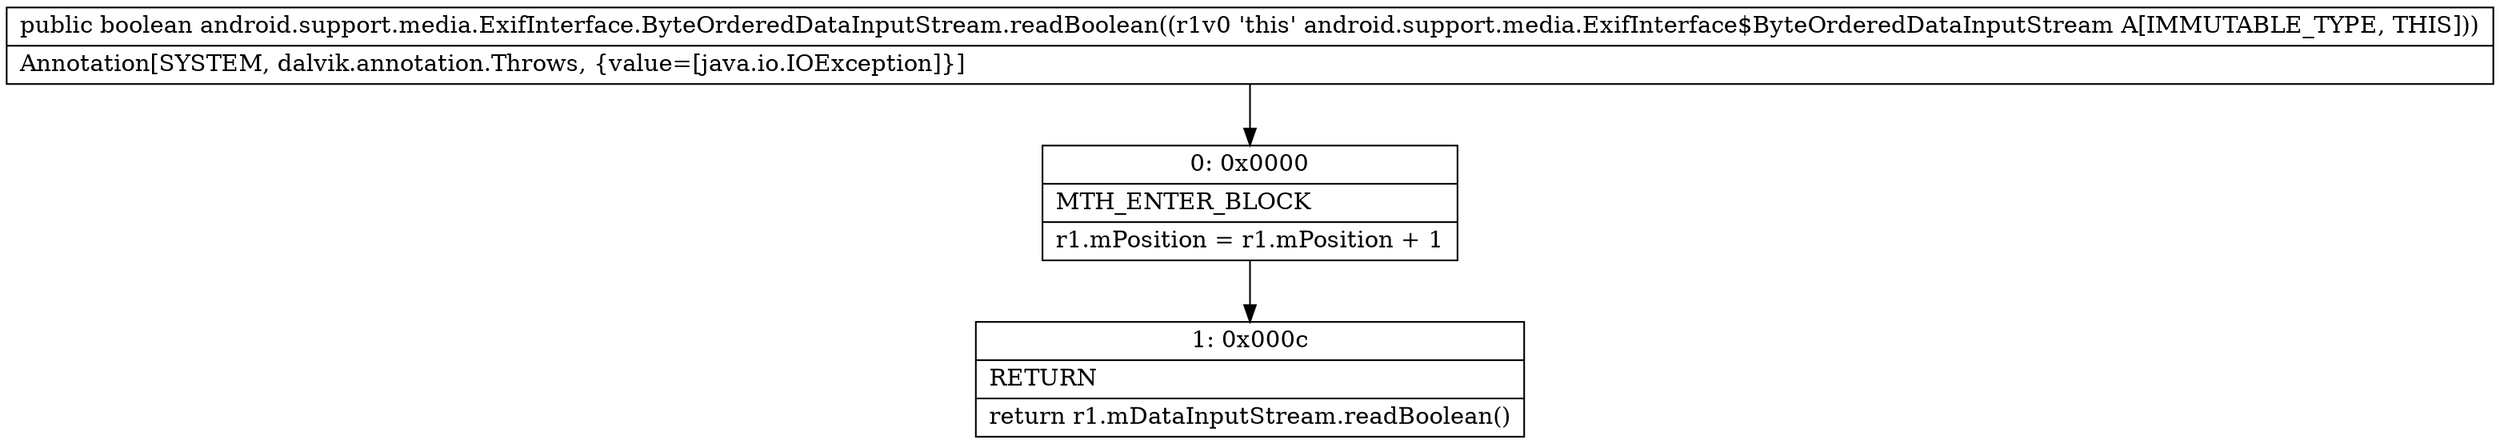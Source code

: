 digraph "CFG forandroid.support.media.ExifInterface.ByteOrderedDataInputStream.readBoolean()Z" {
Node_0 [shape=record,label="{0\:\ 0x0000|MTH_ENTER_BLOCK\l|r1.mPosition = r1.mPosition + 1\l}"];
Node_1 [shape=record,label="{1\:\ 0x000c|RETURN\l|return r1.mDataInputStream.readBoolean()\l}"];
MethodNode[shape=record,label="{public boolean android.support.media.ExifInterface.ByteOrderedDataInputStream.readBoolean((r1v0 'this' android.support.media.ExifInterface$ByteOrderedDataInputStream A[IMMUTABLE_TYPE, THIS]))  | Annotation[SYSTEM, dalvik.annotation.Throws, \{value=[java.io.IOException]\}]\l}"];
MethodNode -> Node_0;
Node_0 -> Node_1;
}

